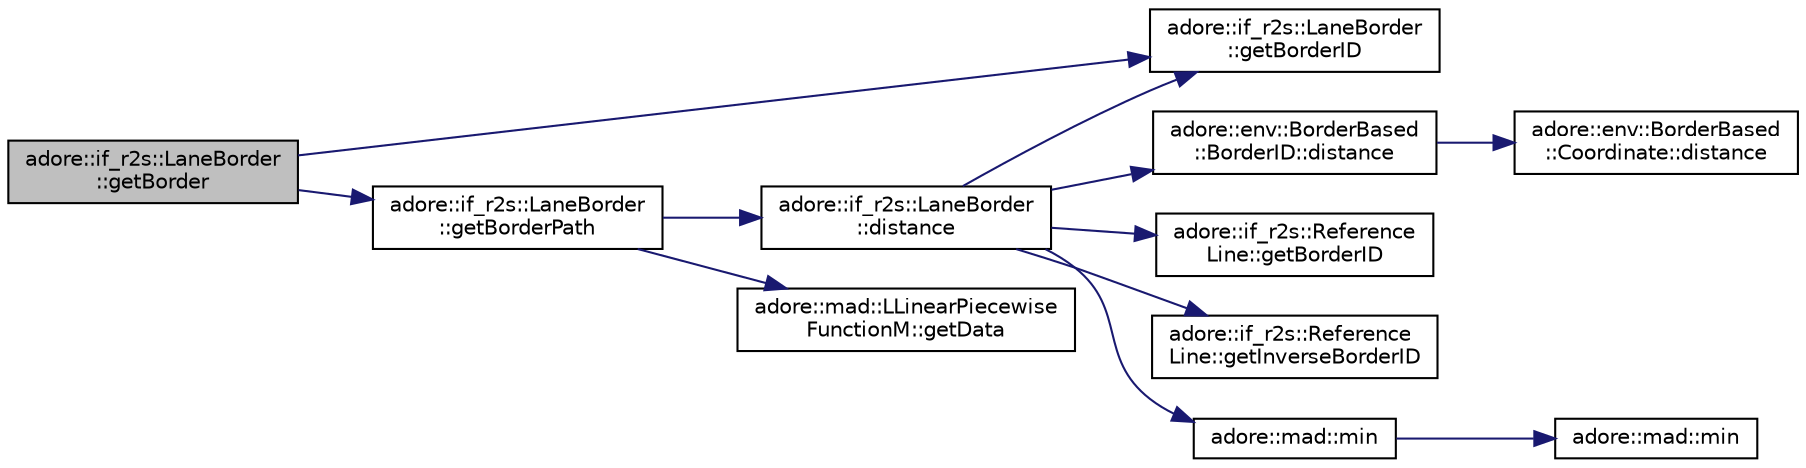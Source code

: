 digraph "adore::if_r2s::LaneBorder::getBorder"
{
 // LATEX_PDF_SIZE
  edge [fontname="Helvetica",fontsize="10",labelfontname="Helvetica",labelfontsize="10"];
  node [fontname="Helvetica",fontsize="10",shape=record];
  rankdir="LR";
  Node1 [label="adore::if_r2s::LaneBorder\l::getBorder",height=0.2,width=0.4,color="black", fillcolor="grey75", style="filled", fontcolor="black",tooltip=" "];
  Node1 -> Node2 [color="midnightblue",fontsize="10",style="solid",fontname="Helvetica"];
  Node2 [label="adore::if_r2s::LaneBorder\l::getBorderID",height=0.2,width=0.4,color="black", fillcolor="white", style="filled",URL="$structadore_1_1if__r2s_1_1LaneBorder.html#a05ef83a8b56c8663ea3fff7abeda95cf",tooltip=" "];
  Node1 -> Node3 [color="midnightblue",fontsize="10",style="solid",fontname="Helvetica"];
  Node3 [label="adore::if_r2s::LaneBorder\l::getBorderPath",height=0.2,width=0.4,color="black", fillcolor="white", style="filled",URL="$structadore_1_1if__r2s_1_1LaneBorder.html#a6dca8415d4e509038eda2f890c04fbc3",tooltip=" "];
  Node3 -> Node4 [color="midnightblue",fontsize="10",style="solid",fontname="Helvetica"];
  Node4 [label="adore::if_r2s::LaneBorder\l::distance",height=0.2,width=0.4,color="black", fillcolor="white", style="filled",URL="$structadore_1_1if__r2s_1_1LaneBorder.html#a59470f0f7b2b0439b1124dcbb6d3c015",tooltip=" "];
  Node4 -> Node5 [color="midnightblue",fontsize="10",style="solid",fontname="Helvetica"];
  Node5 [label="adore::env::BorderBased\l::BorderID::distance",height=0.2,width=0.4,color="black", fillcolor="white", style="filled",URL="$structadore_1_1env_1_1BorderBased_1_1BorderID.html#a167fd45e0f4515809ccff2b9ac64e078",tooltip="returns sum of distance between this.m_first and other.m_first and distance between this...."];
  Node5 -> Node6 [color="midnightblue",fontsize="10",style="solid",fontname="Helvetica"];
  Node6 [label="adore::env::BorderBased\l::Coordinate::distance",height=0.2,width=0.4,color="black", fillcolor="white", style="filled",URL="$structadore_1_1env_1_1BorderBased_1_1Coordinate.html#a9b30e3a45ea26742bb9dafc844377861",tooltip="Calculate the distance between two Coordinates."];
  Node4 -> Node7 [color="midnightblue",fontsize="10",style="solid",fontname="Helvetica"];
  Node7 [label="adore::if_r2s::Reference\lLine::getBorderID",height=0.2,width=0.4,color="black", fillcolor="white", style="filled",URL="$structadore_1_1if__r2s_1_1ReferenceLine.html#ad6b60de4cd48aa391c4d354e12226576",tooltip=" "];
  Node4 -> Node2 [color="midnightblue",fontsize="10",style="solid",fontname="Helvetica"];
  Node4 -> Node8 [color="midnightblue",fontsize="10",style="solid",fontname="Helvetica"];
  Node8 [label="adore::if_r2s::Reference\lLine::getInverseBorderID",height=0.2,width=0.4,color="black", fillcolor="white", style="filled",URL="$structadore_1_1if__r2s_1_1ReferenceLine.html#a02d4f07c431955ac5b8a35f0123ca8d3",tooltip=" "];
  Node4 -> Node9 [color="midnightblue",fontsize="10",style="solid",fontname="Helvetica"];
  Node9 [label="adore::mad::min",height=0.2,width=0.4,color="black", fillcolor="white", style="filled",URL="$namespaceadore_1_1mad.html#ab58ecb752f9bbfe27832e0a2c0e22c2b",tooltip=" "];
  Node9 -> Node10 [color="midnightblue",fontsize="10",style="solid",fontname="Helvetica"];
  Node10 [label="adore::mad::min",height=0.2,width=0.4,color="black", fillcolor="white", style="filled",URL="$namespaceadore_1_1mad.html#ac61b79c007d1859f93a10c04272095a1",tooltip=" "];
  Node3 -> Node11 [color="midnightblue",fontsize="10",style="solid",fontname="Helvetica"];
  Node11 [label="adore::mad::LLinearPiecewise\lFunctionM::getData",height=0.2,width=0.4,color="black", fillcolor="white", style="filled",URL="$classadore_1_1mad_1_1LLinearPiecewiseFunctionM.html#aa94d90c8643e2d6792f8594f3d666503",tooltip=" "];
}
